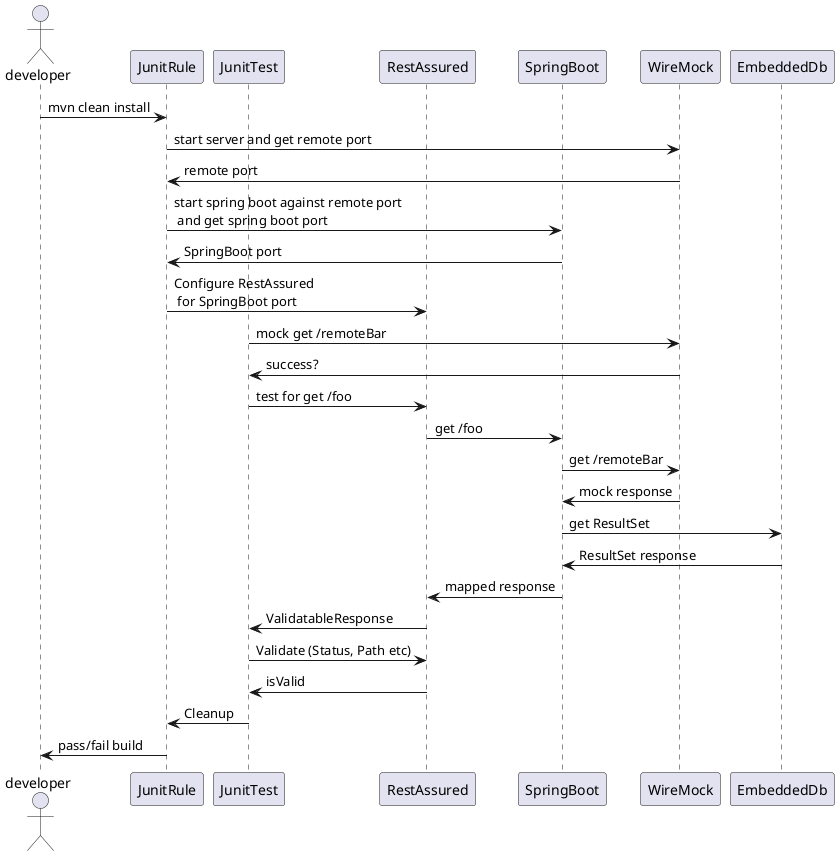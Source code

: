 @startuml

actor developer as d
participant JunitRule as j
participant JunitTest as jt
participant RestAssured as ra
participant SpringBoot as sb
participant WireMock as wm
participant EmbeddedDb as edb

d -> j: mvn clean install
j -> wm: start server and get remote port
j <- wm: remote port
j -> sb: start spring boot against remote port \n and get spring boot port
sb -> j: SpringBoot port
j -> ra: Configure RestAssured\n for SpringBoot port
jt -> wm: mock get /remoteBar
wm -> jt: success?
jt -> ra: test for get /foo
ra -> sb: get /foo
sb -> wm: get /remoteBar
wm -> sb: mock response
sb -> edb: get ResultSet
edb -> sb: ResultSet response
sb -> ra: mapped response
ra -> jt: ValidatableResponse
jt -> ra: Validate (Status, Path etc)
ra -> jt: isValid
jt -> j: Cleanup
j -> d: pass/fail build
@enduml